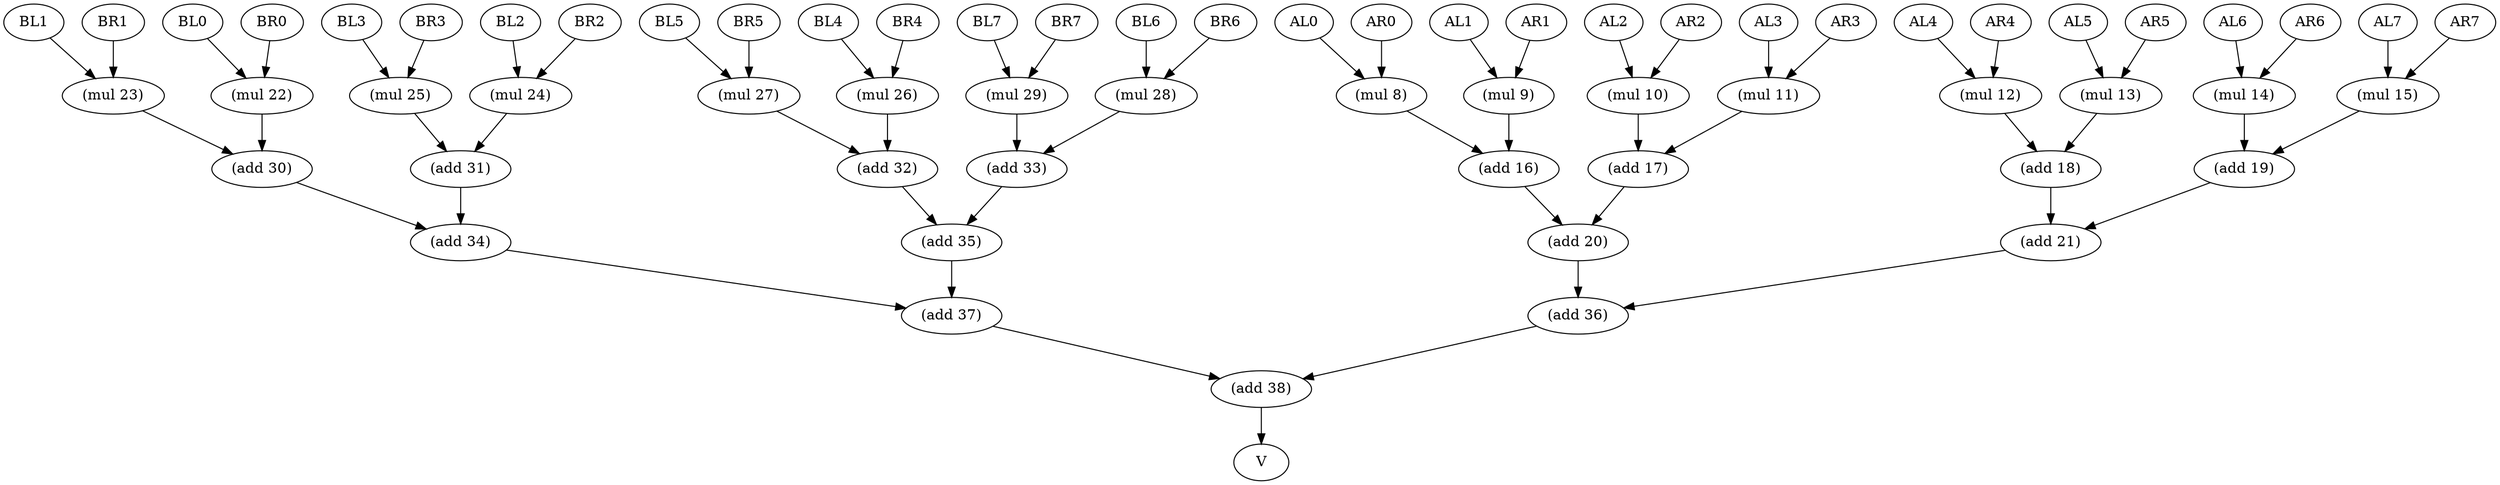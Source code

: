 Digraph G { 
N0 [ label = "AL0", opcode = load]; 
N1 [ label = "AL1", opcode = load]; 
N2 [ label = "AL2", opcode = load]; 
N3 [ label = "AL3", opcode = load]; 
N4 [ label = "AL4", opcode = load];
N5 [ label = "AL5", opcode = load]; 
N6 [ label = "AL6", opcode = load];
N7 [ label = "AL7", opcode = load]; 
N8 [ label = "(mul 8)", opcode = mul]; 
N9 [ label = "(mul 9)", opcode = mul]; 
N10 [ label = "(mul 10)", opcode = mul];
N11 [ label = "(mul 11)", opcode = mul]; 
N12 [ label = "(mul 12)", opcode = mul]; 
N13 [ label = "(mul 13)", opcode = mul];
N14 [ label = "(mul 14)", opcode = mul]; 
N15 [ label = "(mul 15)", opcode = mul]; 
N16 [ label = "(add 16)", opcode = add]; 
N17 [ label = "(add 17)", opcode = add]; 
N18 [ label = "(add 18)", opcode = add]; 
N19 [ label = "(add 19)", opcode = add]; 
N20 [ label = "(add 20)", opcode = add];
N21 [ label = "(add 21)", opcode = add]; 
N22 [ label = "(mul 22)", opcode = mul]; 
N23 [ label = "(mul 23)", opcode = mul]; 
N24 [ label = "(mul 24)", opcode = mul];
N25 [ label = "(mul 25)", opcode = mul]; 
N26 [ label = "(mul 26)", opcode = mul]; 
N27 [ label = "(mul 27)", opcode = mul]; 
N28 [ label = "(mul 28)", opcode = mul]; 
N29 [ label = "(mul 29)", opcode = mul];
N30 [ label = "(add 30)", opcode = add];
N31 [ label = "(add 31)", opcode = add]; 
N32 [ label = "(add 32)", opcode = add]; 
N33 [ label = "(add 33)", opcode = add]; 
N34 [ label = "(add 34)", opcode = add]; 
N35 [ label = "(add 35)", opcode = add]; 
N36 [ label = "(add 36)", opcode = add]; 
N37 [ label = "(add 37)", opcode = add];
N38 [ label = "(add 38)", opcode = add];
N39 [ label = "V", opcode = store];
N40 [ label = "AR0", opcode = load]; 
N41 [ label = "AR1", opcode = load]; 
N42 [ label = "AR2", opcode = load]; 
N43 [ label = "AR3", opcode = load]; 
N44 [ label = "AR4", opcode = load];
N45 [ label = "AR5", opcode = load]; 
N46 [ label = "AR6", opcode = load];
N47 [ label = "AR7", opcode = load]; 
N48 [ label = "BL0", opcode = load]; 
N49 [ label = "BL1", opcode = load]; 
N50 [ label = "BL2", opcode = load]; 
N51 [ label = "BL3", opcode = load]; 
N52 [ label = "BL4", opcode = load];
N53 [ label = "BL5", opcode = load]; 
N54 [ label = "BL6", opcode = load];
N55 [ label = "BL7", opcode = load]; 
N56 [ label = "BR0", opcode = load]; 
N57 [ label = "BR1", opcode = load]; 
N58 [ label = "BR2", opcode = load]; 
N59 [ label = "BR3", opcode = load]; 
N60 [ label = "BR4", opcode = load];
N61 [ label = "BR5", opcode = load]; 
N62 [ label = "BR6", opcode = load];
N63 [ label = "BR7", opcode = load]; 

N0 -> N8[ color=black ];
N1 -> N9[ color=black ];
N2 -> N10[ color=black ];
N3 -> N11[ color=black ];
N4 -> N12[ color=black ];
N5 -> N13[ color=black ];
N6 -> N14[ color=black ];
N7 -> N15[ color=black ];
N40 -> N8[ color=black ];
N41 -> N9[ color=black ];
N42 -> N10[ color=black ];
N43 -> N11[ color=black ];
N44 -> N12[ color=black ];
N45 -> N13[ color=black ];
N46 -> N14[ color=black ];
N47 -> N15[ color=black ];
N48 -> N22[ color=black ];
N49 -> N23[ color=black ];
N50 -> N24[ color=black ];
N51 -> N25[ color=black ];
N52 -> N26[ color=black ];
N53 -> N27[ color=black ];
N54 -> N28[ color=black ];
N55 -> N29[ color=black ];
N56 -> N22[ color=black ];
N57 -> N23[ color=black ];
N58 -> N24[ color=black ];
N59 -> N25[ color=black ];
N60 -> N26[ color=black ];
N61 -> N27[ color=black ];
N62 -> N28[ color=black ];
N63 -> N29[ color=black ];
N8 -> N16[ color=black ];
N9 -> N16[ color=black ];
N10 -> N17[ color=black ];
N11 -> N17[ color=black ];
N12 -> N18[ color=black ]; 
N13 -> N18[ color=black ];
N14 -> N19[ color=black ];
N15 -> N19[ color=black ];
N16 -> N20[ color=black ];
N17 -> N20[ color=black ];
N18 -> N21[ color=black ];
N19 -> N21[ color=black ]; 
N20 -> N36[ color=black ];
N21 -> N36[ color=black ];
N22 -> N30[ color=black ];
N23 -> N30[ color=black ]; 
N24 -> N31[ color=black ];
N25 -> N31[ color=black ];
N26 -> N32[ color=black ];
N27 -> N32[ color=black ];
N28 -> N33[ color=black ]; 
N29 -> N33[ color=black ];
N30 -> N34[ color=black ];
N31 -> N34[ color=black ];
N32 -> N35[ color=black ];
N33 -> N35[ color=black ];
N34 -> N37[ color=black ];
N35 -> N37[ color=black ];
N36 -> N38[ color=black ];
N37 -> N38[ color=black ];
N38 -> N39[ color=black ];
}
